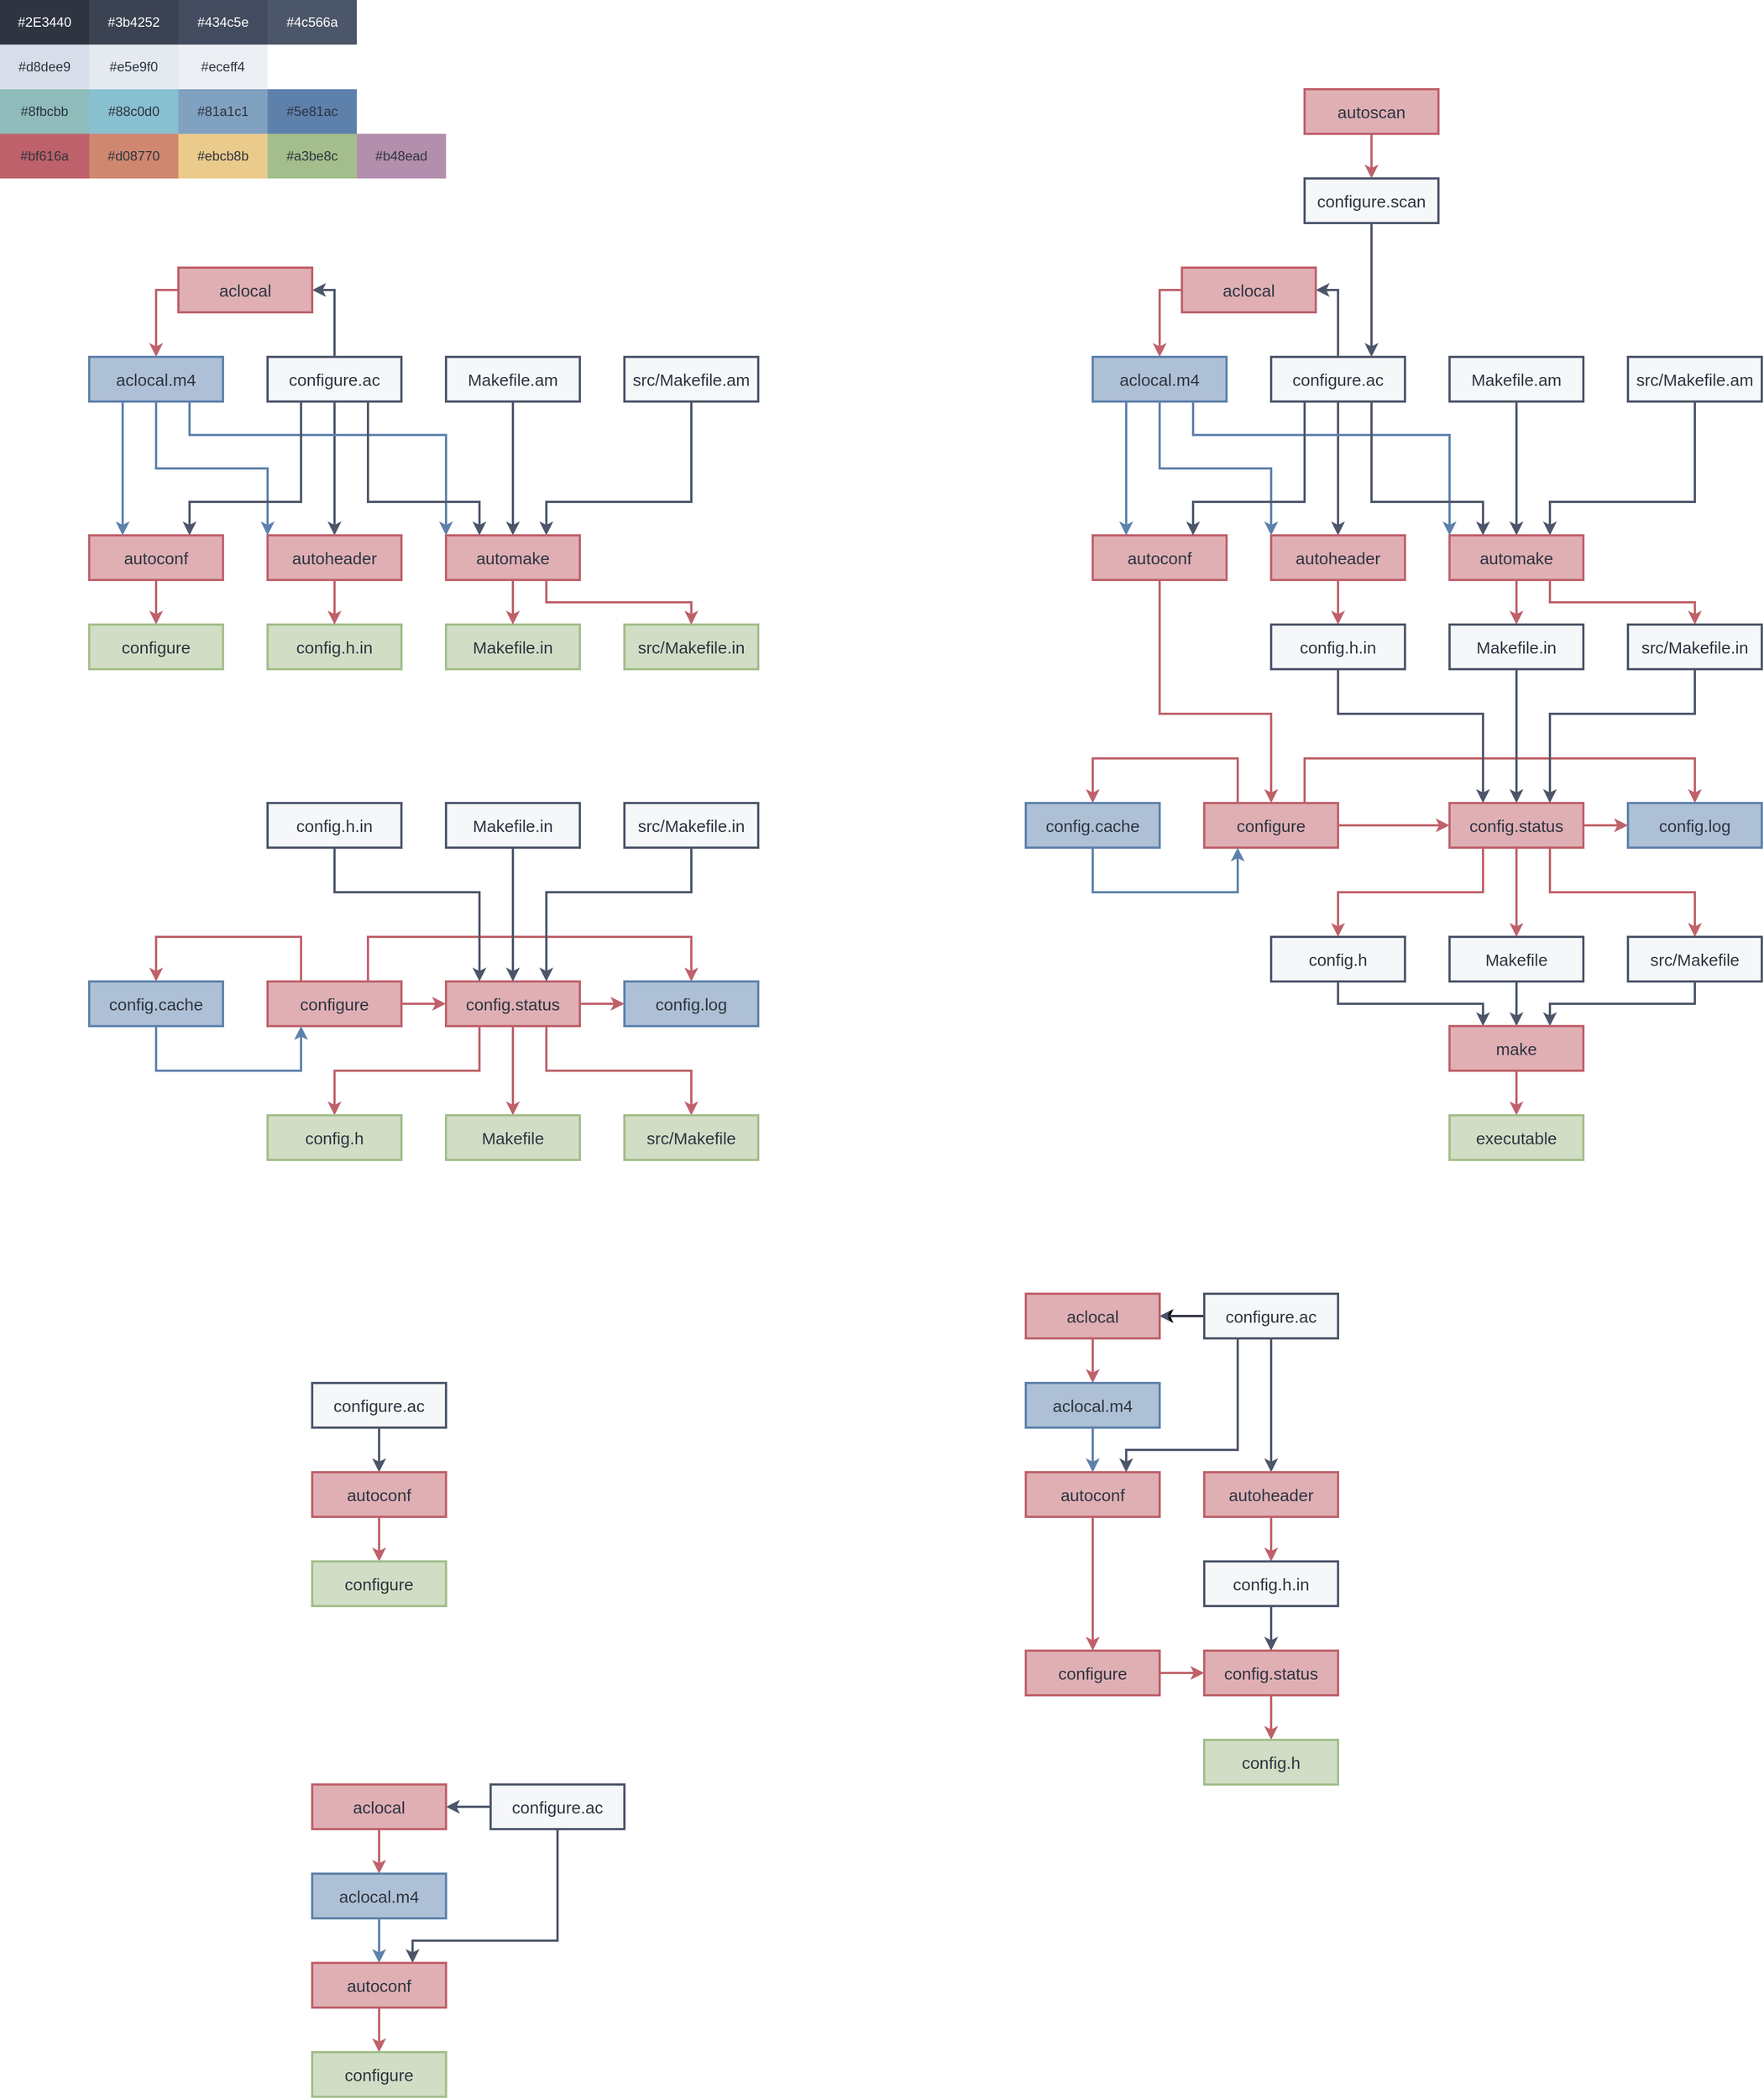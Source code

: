 <mxfile version="24.6.4" type="device">
  <diagram name="Page-1" id="5N1QG-RuHGxLHV1p5bVp">
    <mxGraphModel dx="2049" dy="1421" grid="1" gridSize="10" guides="1" tooltips="1" connect="1" arrows="1" fold="1" page="1" pageScale="1" pageWidth="850" pageHeight="1100" math="0" shadow="0">
      <root>
        <mxCell id="0" />
        <mxCell id="1" parent="0" />
        <mxCell id="ytIPeGB8zy7AAXnz2NpN-29" value="&lt;font color=&quot;#ffffff&quot;&gt;#2E3440&lt;/font&gt;" style="rounded=0;whiteSpace=wrap;html=1;strokeWidth=2;fillColor=#2e3440;strokeColor=none;fontColor=#333333;" parent="1" vertex="1">
          <mxGeometry width="80" height="40" as="geometry" />
        </mxCell>
        <mxCell id="ytIPeGB8zy7AAXnz2NpN-30" value="&lt;font color=&quot;#ffffff&quot;&gt;#3b4252&lt;/font&gt;" style="rounded=0;whiteSpace=wrap;html=1;strokeWidth=2;fillColor=#3b4252;strokeColor=none;fontColor=#333333;" parent="1" vertex="1">
          <mxGeometry x="80" width="80" height="40" as="geometry" />
        </mxCell>
        <mxCell id="ytIPeGB8zy7AAXnz2NpN-31" value="&lt;font color=&quot;#ffffff&quot;&gt;#434c5e&lt;/font&gt;" style="rounded=0;whiteSpace=wrap;html=1;strokeWidth=2;fillColor=#434c5e;strokeColor=none;fontColor=#333333;" parent="1" vertex="1">
          <mxGeometry x="160" width="80" height="40" as="geometry" />
        </mxCell>
        <mxCell id="ytIPeGB8zy7AAXnz2NpN-32" value="&lt;font color=&quot;#ffffff&quot;&gt;#4c566a&lt;/font&gt;" style="rounded=0;whiteSpace=wrap;html=1;strokeWidth=2;fillColor=#4c566a;strokeColor=none;fontColor=#333333;" parent="1" vertex="1">
          <mxGeometry x="240" width="80" height="40" as="geometry" />
        </mxCell>
        <mxCell id="ytIPeGB8zy7AAXnz2NpN-34" value="&lt;font color=&quot;#2e3440&quot;&gt;#d8dee9&lt;/font&gt;" style="rounded=0;whiteSpace=wrap;html=1;strokeWidth=2;fillColor=#d8dee9;strokeColor=none;fontColor=#333333;" parent="1" vertex="1">
          <mxGeometry y="40" width="80" height="40" as="geometry" />
        </mxCell>
        <mxCell id="ytIPeGB8zy7AAXnz2NpN-35" value="&lt;font color=&quot;#2e3440&quot;&gt;#e5e9f0&lt;/font&gt;" style="rounded=0;whiteSpace=wrap;html=1;strokeWidth=2;fillColor=#e5e9f0;strokeColor=none;fontColor=#333333;" parent="1" vertex="1">
          <mxGeometry x="80" y="40" width="80" height="40" as="geometry" />
        </mxCell>
        <mxCell id="ytIPeGB8zy7AAXnz2NpN-36" value="&lt;font color=&quot;#2e3440&quot;&gt;#eceff4&lt;/font&gt;" style="rounded=0;whiteSpace=wrap;html=1;strokeWidth=2;fillColor=#eceff4;strokeColor=none;fontColor=#333333;" parent="1" vertex="1">
          <mxGeometry x="160" y="40" width="80" height="40" as="geometry" />
        </mxCell>
        <mxCell id="ytIPeGB8zy7AAXnz2NpN-37" value="&lt;font color=&quot;#2e3440&quot;&gt;#8fbcbb&lt;/font&gt;" style="rounded=0;whiteSpace=wrap;html=1;strokeWidth=2;fillColor=#8fbcbb;strokeColor=none;fontColor=#333333;" parent="1" vertex="1">
          <mxGeometry y="80" width="80" height="40" as="geometry" />
        </mxCell>
        <mxCell id="ytIPeGB8zy7AAXnz2NpN-38" value="&lt;font color=&quot;#2e3440&quot;&gt;#88c0d0&lt;/font&gt;" style="rounded=0;whiteSpace=wrap;html=1;strokeWidth=2;fillColor=#88c0d0;strokeColor=none;fontColor=#333333;" parent="1" vertex="1">
          <mxGeometry x="80" y="80" width="80" height="40" as="geometry" />
        </mxCell>
        <mxCell id="ytIPeGB8zy7AAXnz2NpN-39" value="&lt;font color=&quot;#2e3440&quot;&gt;#81a1c1&lt;/font&gt;" style="rounded=0;whiteSpace=wrap;html=1;strokeWidth=2;fillColor=#81a1c1;strokeColor=none;fontColor=#333333;" parent="1" vertex="1">
          <mxGeometry x="160" y="80" width="80" height="40" as="geometry" />
        </mxCell>
        <mxCell id="ytIPeGB8zy7AAXnz2NpN-40" value="&lt;font color=&quot;#2e3440&quot;&gt;#5e81ac&lt;/font&gt;" style="rounded=0;whiteSpace=wrap;html=1;strokeWidth=2;fillColor=#5e81ac;strokeColor=none;fontColor=#333333;" parent="1" vertex="1">
          <mxGeometry x="240" y="80" width="80" height="40" as="geometry" />
        </mxCell>
        <mxCell id="ytIPeGB8zy7AAXnz2NpN-41" value="&lt;font color=&quot;#2e3440&quot;&gt;#bf616a&lt;/font&gt;" style="rounded=0;whiteSpace=wrap;html=1;strokeWidth=2;fillColor=#bf616a;strokeColor=none;fontColor=#333333;" parent="1" vertex="1">
          <mxGeometry y="120" width="80" height="40" as="geometry" />
        </mxCell>
        <mxCell id="ytIPeGB8zy7AAXnz2NpN-42" value="&lt;font color=&quot;#2e3440&quot;&gt;#d08770&lt;/font&gt;" style="rounded=0;whiteSpace=wrap;html=1;strokeWidth=2;fillColor=#d08770;strokeColor=none;fontColor=#333333;" parent="1" vertex="1">
          <mxGeometry x="80" y="120" width="80" height="40" as="geometry" />
        </mxCell>
        <mxCell id="ytIPeGB8zy7AAXnz2NpN-43" value="&lt;font color=&quot;#2e3440&quot;&gt;#ebcb8b&lt;/font&gt;" style="rounded=0;whiteSpace=wrap;html=1;strokeWidth=2;fillColor=#ebcb8b;strokeColor=none;fontColor=#333333;" parent="1" vertex="1">
          <mxGeometry x="160" y="120" width="80" height="40" as="geometry" />
        </mxCell>
        <mxCell id="ytIPeGB8zy7AAXnz2NpN-44" value="&lt;font color=&quot;#2e3440&quot;&gt;#a3be8c&lt;/font&gt;" style="rounded=0;whiteSpace=wrap;html=1;strokeWidth=2;fillColor=#a3be8c;strokeColor=none;fontColor=#333333;" parent="1" vertex="1">
          <mxGeometry x="240" y="120" width="80" height="40" as="geometry" />
        </mxCell>
        <mxCell id="ytIPeGB8zy7AAXnz2NpN-45" value="&lt;font color=&quot;#2e3440&quot;&gt;#b48ead&lt;/font&gt;" style="rounded=0;whiteSpace=wrap;html=1;strokeWidth=2;fillColor=#b48ead;strokeColor=none;fontColor=#333333;" parent="1" vertex="1">
          <mxGeometry x="320" y="120" width="80" height="40" as="geometry" />
        </mxCell>
        <mxCell id="ytIPeGB8zy7AAXnz2NpN-62" style="edgeStyle=orthogonalEdgeStyle;rounded=0;orthogonalLoop=1;jettySize=auto;html=1;entryX=1;entryY=0.5;entryDx=0;entryDy=0;strokeWidth=2;strokeColor=#4C566A;" parent="1" source="ytIPeGB8zy7AAXnz2NpN-49" target="ytIPeGB8zy7AAXnz2NpN-53" edge="1">
          <mxGeometry relative="1" as="geometry" />
        </mxCell>
        <mxCell id="ytIPeGB8zy7AAXnz2NpN-68" style="edgeStyle=orthogonalEdgeStyle;rounded=0;orthogonalLoop=1;jettySize=auto;html=1;entryX=0.5;entryY=0;entryDx=0;entryDy=0;strokeWidth=2;strokeColor=#4C566A;" parent="1" source="ytIPeGB8zy7AAXnz2NpN-49" target="ytIPeGB8zy7AAXnz2NpN-55" edge="1">
          <mxGeometry relative="1" as="geometry" />
        </mxCell>
        <mxCell id="ytIPeGB8zy7AAXnz2NpN-49" value="&lt;font color=&quot;#2e3440&quot; face=&quot;Helvetica&quot; style=&quot;font-size: 15px;&quot;&gt;configure.ac&lt;/font&gt;" style="rounded=0;whiteSpace=wrap;html=1;strokeWidth=2;fillColor=#ECEFF4;strokeColor=#4c566a;fontColor=#333333;fillOpacity=50;" parent="1" vertex="1">
          <mxGeometry x="240" y="320" width="120" height="40" as="geometry" />
        </mxCell>
        <mxCell id="ytIPeGB8zy7AAXnz2NpN-71" style="edgeStyle=orthogonalEdgeStyle;rounded=0;orthogonalLoop=1;jettySize=auto;html=1;entryX=0.5;entryY=0;entryDx=0;entryDy=0;strokeWidth=2;strokeColor=#4C566A;" parent="1" source="ytIPeGB8zy7AAXnz2NpN-50" target="ytIPeGB8zy7AAXnz2NpN-60" edge="1">
          <mxGeometry relative="1" as="geometry" />
        </mxCell>
        <mxCell id="ytIPeGB8zy7AAXnz2NpN-50" value="&lt;font color=&quot;#2e3440&quot; face=&quot;Helvetica&quot; style=&quot;font-size: 15px;&quot;&gt;Makefile.am&lt;/font&gt;" style="rounded=0;whiteSpace=wrap;html=1;strokeWidth=2;fillColor=#ECEFF4;strokeColor=#4c566a;fontColor=#333333;fillOpacity=50;" parent="1" vertex="1">
          <mxGeometry x="400" y="320" width="120" height="40" as="geometry" />
        </mxCell>
        <mxCell id="ytIPeGB8zy7AAXnz2NpN-72" style="edgeStyle=orthogonalEdgeStyle;rounded=0;orthogonalLoop=1;jettySize=auto;html=1;entryX=0.75;entryY=0;entryDx=0;entryDy=0;strokeWidth=2;strokeColor=#4C566A;" parent="1" source="ytIPeGB8zy7AAXnz2NpN-51" target="ytIPeGB8zy7AAXnz2NpN-60" edge="1">
          <mxGeometry relative="1" as="geometry">
            <Array as="points">
              <mxPoint x="620" y="450" />
              <mxPoint x="490" y="450" />
            </Array>
          </mxGeometry>
        </mxCell>
        <mxCell id="ytIPeGB8zy7AAXnz2NpN-51" value="&lt;font color=&quot;#2e3440&quot; face=&quot;Helvetica&quot; style=&quot;font-size: 15px;&quot;&gt;src/Makefile.am&lt;/font&gt;" style="rounded=0;whiteSpace=wrap;html=1;strokeWidth=2;fillColor=#ECEFF4;strokeColor=#4c566a;fontColor=#333333;fillOpacity=50;" parent="1" vertex="1">
          <mxGeometry x="560" y="320" width="120" height="40" as="geometry" />
        </mxCell>
        <mxCell id="ytIPeGB8zy7AAXnz2NpN-52" value="&lt;font color=&quot;#2e3440&quot; face=&quot;Helvetica&quot; style=&quot;font-size: 15px;&quot;&gt;config.h.in&lt;/font&gt;" style="rounded=0;whiteSpace=wrap;html=1;strokeWidth=2;fillColor=#a3be8c;strokeColor=#A3BE8C;fontColor=#333333;fillOpacity=50;fillStyle=solid;" parent="1" vertex="1">
          <mxGeometry x="240" y="560" width="120" height="40" as="geometry" />
        </mxCell>
        <mxCell id="ytIPeGB8zy7AAXnz2NpN-63" style="edgeStyle=orthogonalEdgeStyle;rounded=0;orthogonalLoop=1;jettySize=auto;html=1;entryX=0.5;entryY=0;entryDx=0;entryDy=0;strokeWidth=2;strokeColor=#BF616A;" parent="1" source="ytIPeGB8zy7AAXnz2NpN-53" target="ytIPeGB8zy7AAXnz2NpN-56" edge="1">
          <mxGeometry relative="1" as="geometry">
            <Array as="points">
              <mxPoint x="140" y="260" />
            </Array>
          </mxGeometry>
        </mxCell>
        <mxCell id="ytIPeGB8zy7AAXnz2NpN-53" value="&lt;font color=&quot;#2e3440&quot; face=&quot;Helvetica&quot; style=&quot;font-size: 15px;&quot;&gt;aclocal&lt;/font&gt;" style="rounded=0;whiteSpace=wrap;html=1;strokeWidth=2;fillColor=#BF616A;strokeColor=#BF616A;perimeterSpacing=0;glass=0;shadow=0;fillStyle=solid;gradientColor=none;fillOpacity=50;" parent="1" vertex="1">
          <mxGeometry x="160" y="240" width="120" height="40" as="geometry" />
        </mxCell>
        <mxCell id="ytIPeGB8zy7AAXnz2NpN-75" style="edgeStyle=orthogonalEdgeStyle;rounded=0;orthogonalLoop=1;jettySize=auto;html=1;entryX=0.5;entryY=0;entryDx=0;entryDy=0;strokeWidth=2;strokeColor=#BF616A;" parent="1" source="ytIPeGB8zy7AAXnz2NpN-54" target="ytIPeGB8zy7AAXnz2NpN-57" edge="1">
          <mxGeometry relative="1" as="geometry" />
        </mxCell>
        <mxCell id="ytIPeGB8zy7AAXnz2NpN-54" value="&lt;font color=&quot;#2e3440&quot; face=&quot;Helvetica&quot; style=&quot;font-size: 15px;&quot;&gt;autoconf&lt;/font&gt;" style="rounded=0;whiteSpace=wrap;html=1;strokeWidth=2;fillColor=#BF616A;strokeColor=#BF616A;perimeterSpacing=0;glass=0;shadow=0;fillStyle=solid;gradientColor=none;fillOpacity=50;" parent="1" vertex="1">
          <mxGeometry x="80" y="480" width="120" height="40" as="geometry" />
        </mxCell>
        <mxCell id="ytIPeGB8zy7AAXnz2NpN-77" style="edgeStyle=orthogonalEdgeStyle;rounded=0;orthogonalLoop=1;jettySize=auto;html=1;entryX=0.5;entryY=0;entryDx=0;entryDy=0;strokeWidth=2;strokeColor=#BF616A;" parent="1" source="ytIPeGB8zy7AAXnz2NpN-55" target="ytIPeGB8zy7AAXnz2NpN-52" edge="1">
          <mxGeometry relative="1" as="geometry" />
        </mxCell>
        <mxCell id="ytIPeGB8zy7AAXnz2NpN-55" value="&lt;font color=&quot;#2e3440&quot; face=&quot;Helvetica&quot; style=&quot;font-size: 15px;&quot;&gt;autoheader&lt;/font&gt;" style="rounded=0;whiteSpace=wrap;html=1;strokeWidth=2;fillColor=#BF616A;strokeColor=#BF616A;perimeterSpacing=0;glass=0;shadow=0;fillStyle=solid;gradientColor=none;fillOpacity=50;" parent="1" vertex="1">
          <mxGeometry x="240" y="480" width="120" height="40" as="geometry" />
        </mxCell>
        <mxCell id="ytIPeGB8zy7AAXnz2NpN-65" style="edgeStyle=orthogonalEdgeStyle;rounded=0;orthogonalLoop=1;jettySize=auto;html=1;entryX=0.25;entryY=0;entryDx=0;entryDy=0;strokeWidth=2;strokeColor=#5E81AC;exitX=0.25;exitY=1;exitDx=0;exitDy=0;" parent="1" source="ytIPeGB8zy7AAXnz2NpN-56" target="ytIPeGB8zy7AAXnz2NpN-54" edge="1">
          <mxGeometry relative="1" as="geometry">
            <Array as="points">
              <mxPoint x="110" y="450" />
              <mxPoint x="110" y="450" />
            </Array>
          </mxGeometry>
        </mxCell>
        <mxCell id="ytIPeGB8zy7AAXnz2NpN-56" value="&lt;font color=&quot;#2e3440&quot; face=&quot;Helvetica&quot; style=&quot;font-size: 15px;&quot;&gt;aclocal.m4&lt;/font&gt;" style="rounded=0;whiteSpace=wrap;html=1;strokeWidth=2;fillColor=#5E81AC;strokeColor=#5E81AC;fontColor=#333333;fillOpacity=50;" parent="1" vertex="1">
          <mxGeometry x="80" y="320" width="120" height="40" as="geometry" />
        </mxCell>
        <mxCell id="ytIPeGB8zy7AAXnz2NpN-57" value="&lt;font color=&quot;#2e3440&quot; face=&quot;Helvetica&quot; style=&quot;font-size: 15px;&quot;&gt;configure&lt;/font&gt;" style="rounded=0;whiteSpace=wrap;html=1;strokeWidth=2;fillColor=#a3be8c;strokeColor=#A3BE8C;fontColor=#333333;fillOpacity=50;fillStyle=solid;" parent="1" vertex="1">
          <mxGeometry x="80" y="560" width="120" height="40" as="geometry" />
        </mxCell>
        <mxCell id="ytIPeGB8zy7AAXnz2NpN-58" value="&lt;font color=&quot;#2e3440&quot; face=&quot;Helvetica&quot; style=&quot;font-size: 15px;&quot;&gt;Makefile.in&lt;/font&gt;" style="rounded=0;whiteSpace=wrap;html=1;strokeWidth=2;fillColor=#a3be8c;strokeColor=#A3BE8C;fontColor=#333333;fillOpacity=50;fillStyle=solid;" parent="1" vertex="1">
          <mxGeometry x="400" y="560" width="120" height="40" as="geometry" />
        </mxCell>
        <mxCell id="ytIPeGB8zy7AAXnz2NpN-59" value="&lt;font color=&quot;#2e3440&quot; face=&quot;Helvetica&quot; style=&quot;font-size: 15px;&quot;&gt;src/Makefile.in&lt;/font&gt;" style="rounded=0;whiteSpace=wrap;html=1;strokeWidth=2;fillColor=#a3be8c;strokeColor=#A3BE8C;fontColor=#333333;fillOpacity=50;fillStyle=solid;" parent="1" vertex="1">
          <mxGeometry x="560" y="560" width="120" height="40" as="geometry" />
        </mxCell>
        <mxCell id="ytIPeGB8zy7AAXnz2NpN-73" style="edgeStyle=orthogonalEdgeStyle;rounded=0;orthogonalLoop=1;jettySize=auto;html=1;entryX=0.5;entryY=0;entryDx=0;entryDy=0;strokeWidth=2;strokeColor=#BF616A;" parent="1" source="ytIPeGB8zy7AAXnz2NpN-60" target="ytIPeGB8zy7AAXnz2NpN-58" edge="1">
          <mxGeometry relative="1" as="geometry" />
        </mxCell>
        <mxCell id="ytIPeGB8zy7AAXnz2NpN-74" style="edgeStyle=orthogonalEdgeStyle;rounded=0;orthogonalLoop=1;jettySize=auto;html=1;entryX=0.5;entryY=0;entryDx=0;entryDy=0;strokeWidth=2;strokeColor=#BF616A;exitX=0.75;exitY=1;exitDx=0;exitDy=0;" parent="1" source="ytIPeGB8zy7AAXnz2NpN-60" target="ytIPeGB8zy7AAXnz2NpN-59" edge="1">
          <mxGeometry relative="1" as="geometry">
            <Array as="points">
              <mxPoint x="490" y="540" />
              <mxPoint x="620" y="540" />
            </Array>
          </mxGeometry>
        </mxCell>
        <mxCell id="ytIPeGB8zy7AAXnz2NpN-60" value="&lt;font color=&quot;#2e3440&quot; face=&quot;Helvetica&quot; style=&quot;font-size: 15px;&quot;&gt;automake&lt;/font&gt;" style="rounded=0;whiteSpace=wrap;html=1;strokeWidth=2;fillColor=#BF616A;strokeColor=#BF616A;perimeterSpacing=0;glass=0;shadow=0;fillStyle=solid;gradientColor=none;fillOpacity=50;" parent="1" vertex="1">
          <mxGeometry x="400" y="480" width="120" height="40" as="geometry" />
        </mxCell>
        <mxCell id="ytIPeGB8zy7AAXnz2NpN-66" value="" style="endArrow=classic;html=1;rounded=0;entryX=0;entryY=0;entryDx=0;entryDy=0;strokeWidth=2;strokeColor=#5E81AC;exitX=0.5;exitY=1;exitDx=0;exitDy=0;" parent="1" source="ytIPeGB8zy7AAXnz2NpN-56" target="ytIPeGB8zy7AAXnz2NpN-55" edge="1">
          <mxGeometry width="50" height="50" relative="1" as="geometry">
            <mxPoint x="140" y="400" as="sourcePoint" />
            <mxPoint x="140" y="570" as="targetPoint" />
            <Array as="points">
              <mxPoint x="140" y="420" />
              <mxPoint x="240" y="420" />
            </Array>
          </mxGeometry>
        </mxCell>
        <mxCell id="ytIPeGB8zy7AAXnz2NpN-67" value="" style="endArrow=classic;html=1;rounded=0;entryX=0;entryY=0;entryDx=0;entryDy=0;strokeWidth=2;strokeColor=#5E81AC;exitX=0.75;exitY=1;exitDx=0;exitDy=0;" parent="1" source="ytIPeGB8zy7AAXnz2NpN-56" target="ytIPeGB8zy7AAXnz2NpN-60" edge="1">
          <mxGeometry width="50" height="50" relative="1" as="geometry">
            <mxPoint x="230" y="400" as="sourcePoint" />
            <mxPoint x="140" y="570" as="targetPoint" />
            <Array as="points">
              <mxPoint x="170" y="390" />
              <mxPoint x="400" y="390" />
            </Array>
          </mxGeometry>
        </mxCell>
        <mxCell id="ytIPeGB8zy7AAXnz2NpN-69" value="" style="endArrow=classic;html=1;rounded=0;entryX=0.75;entryY=0;entryDx=0;entryDy=0;strokeWidth=2;strokeColor=#4C566A;exitX=0.25;exitY=1;exitDx=0;exitDy=0;" parent="1" source="ytIPeGB8zy7AAXnz2NpN-49" target="ytIPeGB8zy7AAXnz2NpN-54" edge="1">
          <mxGeometry width="50" height="50" relative="1" as="geometry">
            <mxPoint x="300" y="440" as="sourcePoint" />
            <mxPoint x="140" y="570" as="targetPoint" />
            <Array as="points">
              <mxPoint x="270" y="450" />
              <mxPoint x="170" y="450" />
            </Array>
          </mxGeometry>
        </mxCell>
        <mxCell id="ytIPeGB8zy7AAXnz2NpN-70" value="" style="endArrow=classic;html=1;rounded=0;entryX=0.25;entryY=0;entryDx=0;entryDy=0;strokeWidth=2;strokeColor=#4C566A;exitX=0.75;exitY=1;exitDx=0;exitDy=0;" parent="1" source="ytIPeGB8zy7AAXnz2NpN-49" target="ytIPeGB8zy7AAXnz2NpN-60" edge="1">
          <mxGeometry width="50" height="50" relative="1" as="geometry">
            <mxPoint x="300" y="440" as="sourcePoint" />
            <mxPoint x="550" y="460" as="targetPoint" />
            <Array as="points">
              <mxPoint x="330" y="450" />
              <mxPoint x="430" y="450" />
            </Array>
          </mxGeometry>
        </mxCell>
        <mxCell id="ytIPeGB8zy7AAXnz2NpN-81" style="edgeStyle=orthogonalEdgeStyle;rounded=0;orthogonalLoop=1;jettySize=auto;html=1;entryX=0;entryY=0.5;entryDx=0;entryDy=0;strokeWidth=2;strokeColor=#BF616A;" parent="1" source="ytIPeGB8zy7AAXnz2NpN-84" target="ytIPeGB8zy7AAXnz2NpN-89" edge="1">
          <mxGeometry relative="1" as="geometry" />
        </mxCell>
        <mxCell id="ytIPeGB8zy7AAXnz2NpN-83" style="edgeStyle=orthogonalEdgeStyle;rounded=0;orthogonalLoop=1;jettySize=auto;html=1;exitX=0.75;exitY=0;exitDx=0;exitDy=0;entryX=0.5;entryY=0;entryDx=0;entryDy=0;strokeWidth=2;strokeColor=#BF616A;" parent="1" source="ytIPeGB8zy7AAXnz2NpN-84" target="ytIPeGB8zy7AAXnz2NpN-96" edge="1">
          <mxGeometry relative="1" as="geometry">
            <Array as="points">
              <mxPoint x="1170" y="680" />
              <mxPoint x="1520" y="680" />
            </Array>
          </mxGeometry>
        </mxCell>
        <mxCell id="ytIPeGB8zy7AAXnz2NpN-84" value="&lt;font color=&quot;#2e3440&quot; face=&quot;Helvetica&quot; style=&quot;font-size: 15px;&quot;&gt;configure&lt;/font&gt;" style="rounded=0;whiteSpace=wrap;html=1;strokeWidth=2;fillColor=#BF616A;strokeColor=#BF616A;perimeterSpacing=0;glass=0;shadow=0;fillStyle=solid;gradientColor=none;fillOpacity=50;" parent="1" vertex="1">
          <mxGeometry x="1080" y="720" width="120" height="40" as="geometry" />
        </mxCell>
        <mxCell id="ytIPeGB8zy7AAXnz2NpN-85" style="edgeStyle=orthogonalEdgeStyle;rounded=0;orthogonalLoop=1;jettySize=auto;html=1;exitX=1;exitY=0.5;exitDx=0;exitDy=0;entryX=0;entryY=0.5;entryDx=0;entryDy=0;strokeWidth=2;strokeColor=#BF616A;" parent="1" source="ytIPeGB8zy7AAXnz2NpN-89" target="ytIPeGB8zy7AAXnz2NpN-96" edge="1">
          <mxGeometry relative="1" as="geometry" />
        </mxCell>
        <mxCell id="ytIPeGB8zy7AAXnz2NpN-86" style="edgeStyle=orthogonalEdgeStyle;rounded=0;orthogonalLoop=1;jettySize=auto;html=1;entryX=0.5;entryY=0;entryDx=0;entryDy=0;strokeWidth=2;strokeColor=#BF616A;" parent="1" source="ytIPeGB8zy7AAXnz2NpN-89" edge="1">
          <mxGeometry relative="1" as="geometry">
            <mxPoint x="1360" y="840" as="targetPoint" />
          </mxGeometry>
        </mxCell>
        <mxCell id="ytIPeGB8zy7AAXnz2NpN-87" style="edgeStyle=orthogonalEdgeStyle;rounded=0;orthogonalLoop=1;jettySize=auto;html=1;exitX=0.25;exitY=1;exitDx=0;exitDy=0;entryX=0.5;entryY=0;entryDx=0;entryDy=0;strokeWidth=2;strokeColor=#BF616A;" parent="1" source="ytIPeGB8zy7AAXnz2NpN-89" edge="1">
          <mxGeometry relative="1" as="geometry">
            <Array as="points">
              <mxPoint x="1330" y="800" />
              <mxPoint x="1200" y="800" />
            </Array>
            <mxPoint x="1200" y="840" as="targetPoint" />
          </mxGeometry>
        </mxCell>
        <mxCell id="ytIPeGB8zy7AAXnz2NpN-88" style="edgeStyle=orthogonalEdgeStyle;rounded=0;orthogonalLoop=1;jettySize=auto;html=1;exitX=0.75;exitY=1;exitDx=0;exitDy=0;entryX=0.5;entryY=0;entryDx=0;entryDy=0;strokeWidth=2;strokeColor=#BF616A;" parent="1" source="ytIPeGB8zy7AAXnz2NpN-89" edge="1">
          <mxGeometry relative="1" as="geometry">
            <Array as="points">
              <mxPoint x="1390" y="800" />
              <mxPoint x="1520" y="800" />
            </Array>
            <mxPoint x="1520" y="840" as="targetPoint" />
          </mxGeometry>
        </mxCell>
        <mxCell id="ytIPeGB8zy7AAXnz2NpN-89" value="&lt;font color=&quot;#2e3440&quot; face=&quot;Helvetica&quot; style=&quot;font-size: 15px;&quot;&gt;config.status&lt;/font&gt;" style="rounded=0;whiteSpace=wrap;html=1;strokeWidth=2;fillColor=#BF616A;strokeColor=#BF616A;fillOpacity=50;" parent="1" vertex="1">
          <mxGeometry x="1300" y="720" width="120" height="40" as="geometry" />
        </mxCell>
        <mxCell id="ytIPeGB8zy7AAXnz2NpN-90" style="edgeStyle=orthogonalEdgeStyle;rounded=0;orthogonalLoop=1;jettySize=auto;html=1;entryX=0.25;entryY=0;entryDx=0;entryDy=0;strokeWidth=2;strokeColor=#4C566A;" parent="1" target="ytIPeGB8zy7AAXnz2NpN-89" edge="1">
          <mxGeometry relative="1" as="geometry">
            <Array as="points">
              <mxPoint x="1200" y="640" />
              <mxPoint x="1330" y="640" />
            </Array>
            <mxPoint x="1200" y="600" as="sourcePoint" />
          </mxGeometry>
        </mxCell>
        <mxCell id="ytIPeGB8zy7AAXnz2NpN-92" style="edgeStyle=orthogonalEdgeStyle;rounded=0;orthogonalLoop=1;jettySize=auto;html=1;strokeWidth=2;strokeColor=#4C566A;" parent="1" edge="1">
          <mxGeometry relative="1" as="geometry">
            <mxPoint x="1360" y="720" as="targetPoint" />
            <mxPoint x="1360" y="600" as="sourcePoint" />
          </mxGeometry>
        </mxCell>
        <mxCell id="ytIPeGB8zy7AAXnz2NpN-94" style="edgeStyle=orthogonalEdgeStyle;rounded=0;orthogonalLoop=1;jettySize=auto;html=1;entryX=0.75;entryY=0;entryDx=0;entryDy=0;strokeWidth=2;strokeColor=#4C566A;" parent="1" target="ytIPeGB8zy7AAXnz2NpN-89" edge="1">
          <mxGeometry relative="1" as="geometry">
            <Array as="points">
              <mxPoint x="1520" y="640" />
              <mxPoint x="1390" y="640" />
            </Array>
            <mxPoint x="1520" y="600" as="sourcePoint" />
          </mxGeometry>
        </mxCell>
        <mxCell id="ytIPeGB8zy7AAXnz2NpN-96" value="&lt;font color=&quot;#2e3440&quot; face=&quot;Helvetica&quot; style=&quot;font-size: 15px;&quot;&gt;config.log&lt;/font&gt;" style="rounded=0;whiteSpace=wrap;html=1;strokeWidth=2;fillColor=#5E81AC;strokeColor=#5E81AC;fontColor=#333333;fillOpacity=50;" parent="1" vertex="1">
          <mxGeometry x="1460" y="720" width="120" height="40" as="geometry" />
        </mxCell>
        <mxCell id="ytIPeGB8zy7AAXnz2NpN-100" style="edgeStyle=orthogonalEdgeStyle;rounded=0;orthogonalLoop=1;jettySize=auto;html=1;exitX=0.5;exitY=1;exitDx=0;exitDy=0;entryX=0.25;entryY=1;entryDx=0;entryDy=0;strokeWidth=2;strokeColor=#5E81AC;" parent="1" source="ytIPeGB8zy7AAXnz2NpN-101" target="ytIPeGB8zy7AAXnz2NpN-84" edge="1">
          <mxGeometry relative="1" as="geometry">
            <Array as="points">
              <mxPoint x="1040" y="800" />
              <mxPoint x="1170" y="800" />
            </Array>
          </mxGeometry>
        </mxCell>
        <mxCell id="ytIPeGB8zy7AAXnz2NpN-101" value="&lt;font color=&quot;#2e3440&quot; face=&quot;Helvetica&quot; style=&quot;font-size: 15px;&quot;&gt;config.cache&lt;/font&gt;" style="rounded=0;whiteSpace=wrap;html=1;strokeWidth=2;fillColor=#5E81AC;strokeColor=#5E81AC;fontColor=#333333;fillOpacity=50;" parent="1" vertex="1">
          <mxGeometry x="920" y="720" width="120" height="40" as="geometry" />
        </mxCell>
        <mxCell id="ytIPeGB8zy7AAXnz2NpN-102" style="edgeStyle=orthogonalEdgeStyle;rounded=0;orthogonalLoop=1;jettySize=auto;html=1;entryX=1;entryY=0.5;entryDx=0;entryDy=0;strokeWidth=2;strokeColor=#4C566A;" parent="1" source="ytIPeGB8zy7AAXnz2NpN-104" target="ytIPeGB8zy7AAXnz2NpN-111" edge="1">
          <mxGeometry relative="1" as="geometry" />
        </mxCell>
        <mxCell id="ytIPeGB8zy7AAXnz2NpN-103" style="edgeStyle=orthogonalEdgeStyle;rounded=0;orthogonalLoop=1;jettySize=auto;html=1;entryX=0.5;entryY=0;entryDx=0;entryDy=0;strokeWidth=2;strokeColor=#4C566A;" parent="1" source="ytIPeGB8zy7AAXnz2NpN-104" target="ytIPeGB8zy7AAXnz2NpN-115" edge="1">
          <mxGeometry relative="1" as="geometry" />
        </mxCell>
        <mxCell id="ytIPeGB8zy7AAXnz2NpN-104" value="&lt;font color=&quot;#2e3440&quot; face=&quot;Helvetica&quot; style=&quot;font-size: 15px;&quot;&gt;configure.ac&lt;/font&gt;" style="rounded=0;whiteSpace=wrap;html=1;strokeWidth=2;fillColor=#ECEFF4;strokeColor=#4c566a;fontColor=#333333;fillOpacity=50;" parent="1" vertex="1">
          <mxGeometry x="1140" y="320" width="120" height="40" as="geometry" />
        </mxCell>
        <mxCell id="ytIPeGB8zy7AAXnz2NpN-105" style="edgeStyle=orthogonalEdgeStyle;rounded=0;orthogonalLoop=1;jettySize=auto;html=1;entryX=0.5;entryY=0;entryDx=0;entryDy=0;strokeWidth=2;strokeColor=#4C566A;" parent="1" source="ytIPeGB8zy7AAXnz2NpN-106" target="ytIPeGB8zy7AAXnz2NpN-123" edge="1">
          <mxGeometry relative="1" as="geometry" />
        </mxCell>
        <mxCell id="ytIPeGB8zy7AAXnz2NpN-106" value="&lt;font color=&quot;#2e3440&quot; face=&quot;Helvetica&quot; style=&quot;font-size: 15px;&quot;&gt;Makefile.am&lt;/font&gt;" style="rounded=0;whiteSpace=wrap;html=1;strokeWidth=2;fillColor=#ECEFF4;strokeColor=#4c566a;fontColor=#333333;fillOpacity=50;" parent="1" vertex="1">
          <mxGeometry x="1300" y="320" width="120" height="40" as="geometry" />
        </mxCell>
        <mxCell id="ytIPeGB8zy7AAXnz2NpN-107" style="edgeStyle=orthogonalEdgeStyle;rounded=0;orthogonalLoop=1;jettySize=auto;html=1;entryX=0.75;entryY=0;entryDx=0;entryDy=0;strokeWidth=2;strokeColor=#4C566A;" parent="1" source="ytIPeGB8zy7AAXnz2NpN-108" target="ytIPeGB8zy7AAXnz2NpN-123" edge="1">
          <mxGeometry relative="1" as="geometry">
            <Array as="points">
              <mxPoint x="1520" y="450" />
              <mxPoint x="1390" y="450" />
            </Array>
          </mxGeometry>
        </mxCell>
        <mxCell id="ytIPeGB8zy7AAXnz2NpN-108" value="&lt;font color=&quot;#2e3440&quot; face=&quot;Helvetica&quot; style=&quot;font-size: 15px;&quot;&gt;src/Makefile.am&lt;/font&gt;" style="rounded=0;whiteSpace=wrap;html=1;strokeWidth=2;fillColor=#ECEFF4;strokeColor=#4c566a;fontColor=#333333;fillOpacity=50;" parent="1" vertex="1">
          <mxGeometry x="1460" y="320" width="120" height="40" as="geometry" />
        </mxCell>
        <mxCell id="ytIPeGB8zy7AAXnz2NpN-110" style="edgeStyle=orthogonalEdgeStyle;rounded=0;orthogonalLoop=1;jettySize=auto;html=1;entryX=0.5;entryY=0;entryDx=0;entryDy=0;strokeWidth=2;strokeColor=#BF616A;" parent="1" source="ytIPeGB8zy7AAXnz2NpN-111" target="ytIPeGB8zy7AAXnz2NpN-117" edge="1">
          <mxGeometry relative="1" as="geometry">
            <Array as="points">
              <mxPoint x="1040" y="260" />
            </Array>
          </mxGeometry>
        </mxCell>
        <mxCell id="ytIPeGB8zy7AAXnz2NpN-111" value="&lt;font color=&quot;#2e3440&quot; face=&quot;Helvetica&quot; style=&quot;font-size: 15px;&quot;&gt;aclocal&lt;/font&gt;" style="rounded=0;whiteSpace=wrap;html=1;strokeWidth=2;fillColor=#BF616A;strokeColor=#BF616A;perimeterSpacing=0;glass=0;shadow=0;fillStyle=solid;gradientColor=none;fillOpacity=50;" parent="1" vertex="1">
          <mxGeometry x="1060" y="240" width="120" height="40" as="geometry" />
        </mxCell>
        <mxCell id="ytIPeGB8zy7AAXnz2NpN-113" value="&lt;font color=&quot;#2e3440&quot; face=&quot;Helvetica&quot; style=&quot;font-size: 15px;&quot;&gt;autoconf&lt;/font&gt;" style="rounded=0;whiteSpace=wrap;html=1;strokeWidth=2;fillColor=#BF616A;strokeColor=#BF616A;perimeterSpacing=0;glass=0;shadow=0;fillStyle=solid;gradientColor=none;fillOpacity=50;" parent="1" vertex="1">
          <mxGeometry x="980" y="480" width="120" height="40" as="geometry" />
        </mxCell>
        <mxCell id="ytIPeGB8zy7AAXnz2NpN-114" style="edgeStyle=orthogonalEdgeStyle;rounded=0;orthogonalLoop=1;jettySize=auto;html=1;entryX=0.5;entryY=0;entryDx=0;entryDy=0;strokeWidth=2;strokeColor=#BF616A;" parent="1" source="ytIPeGB8zy7AAXnz2NpN-115" edge="1">
          <mxGeometry relative="1" as="geometry">
            <mxPoint x="1200" y="560" as="targetPoint" />
          </mxGeometry>
        </mxCell>
        <mxCell id="ytIPeGB8zy7AAXnz2NpN-115" value="&lt;font color=&quot;#2e3440&quot; face=&quot;Helvetica&quot; style=&quot;font-size: 15px;&quot;&gt;autoheader&lt;/font&gt;" style="rounded=0;whiteSpace=wrap;html=1;strokeWidth=2;fillColor=#BF616A;strokeColor=#BF616A;perimeterSpacing=0;glass=0;shadow=0;fillStyle=solid;gradientColor=none;fillOpacity=50;" parent="1" vertex="1">
          <mxGeometry x="1140" y="480" width="120" height="40" as="geometry" />
        </mxCell>
        <mxCell id="ytIPeGB8zy7AAXnz2NpN-116" style="edgeStyle=orthogonalEdgeStyle;rounded=0;orthogonalLoop=1;jettySize=auto;html=1;entryX=0.25;entryY=0;entryDx=0;entryDy=0;strokeWidth=2;strokeColor=#5E81AC;exitX=0.25;exitY=1;exitDx=0;exitDy=0;" parent="1" source="ytIPeGB8zy7AAXnz2NpN-117" target="ytIPeGB8zy7AAXnz2NpN-113" edge="1">
          <mxGeometry relative="1" as="geometry">
            <Array as="points">
              <mxPoint x="1010" y="450" />
              <mxPoint x="1010" y="450" />
            </Array>
          </mxGeometry>
        </mxCell>
        <mxCell id="ytIPeGB8zy7AAXnz2NpN-117" value="&lt;font color=&quot;#2e3440&quot; face=&quot;Helvetica&quot; style=&quot;font-size: 15px;&quot;&gt;aclocal.m4&lt;/font&gt;" style="rounded=0;whiteSpace=wrap;html=1;strokeWidth=2;fillColor=#5E81AC;strokeColor=#5E81AC;fontColor=#333333;fillOpacity=50;" parent="1" vertex="1">
          <mxGeometry x="980" y="320" width="120" height="40" as="geometry" />
        </mxCell>
        <mxCell id="ytIPeGB8zy7AAXnz2NpN-121" style="edgeStyle=orthogonalEdgeStyle;rounded=0;orthogonalLoop=1;jettySize=auto;html=1;entryX=0.5;entryY=0;entryDx=0;entryDy=0;strokeWidth=2;strokeColor=#BF616A;" parent="1" source="ytIPeGB8zy7AAXnz2NpN-123" edge="1">
          <mxGeometry relative="1" as="geometry">
            <mxPoint x="1360" y="560" as="targetPoint" />
          </mxGeometry>
        </mxCell>
        <mxCell id="ytIPeGB8zy7AAXnz2NpN-122" style="edgeStyle=orthogonalEdgeStyle;rounded=0;orthogonalLoop=1;jettySize=auto;html=1;entryX=0.5;entryY=0;entryDx=0;entryDy=0;strokeWidth=2;strokeColor=#BF616A;exitX=0.75;exitY=1;exitDx=0;exitDy=0;" parent="1" source="ytIPeGB8zy7AAXnz2NpN-123" edge="1">
          <mxGeometry relative="1" as="geometry">
            <Array as="points">
              <mxPoint x="1390" y="540" />
              <mxPoint x="1520" y="540" />
            </Array>
            <mxPoint x="1520" y="560" as="targetPoint" />
          </mxGeometry>
        </mxCell>
        <mxCell id="ytIPeGB8zy7AAXnz2NpN-123" value="&lt;font color=&quot;#2e3440&quot; face=&quot;Helvetica&quot; style=&quot;font-size: 15px;&quot;&gt;automake&lt;/font&gt;" style="rounded=0;whiteSpace=wrap;html=1;strokeWidth=2;fillColor=#BF616A;strokeColor=#BF616A;perimeterSpacing=0;glass=0;shadow=0;fillStyle=solid;gradientColor=none;fillOpacity=50;" parent="1" vertex="1">
          <mxGeometry x="1300" y="480" width="120" height="40" as="geometry" />
        </mxCell>
        <mxCell id="ytIPeGB8zy7AAXnz2NpN-124" value="" style="endArrow=classic;html=1;rounded=0;entryX=0;entryY=0;entryDx=0;entryDy=0;strokeWidth=2;strokeColor=#5E81AC;exitX=0.5;exitY=1;exitDx=0;exitDy=0;" parent="1" source="ytIPeGB8zy7AAXnz2NpN-117" target="ytIPeGB8zy7AAXnz2NpN-115" edge="1">
          <mxGeometry width="50" height="50" relative="1" as="geometry">
            <mxPoint x="1040" y="400" as="sourcePoint" />
            <mxPoint x="1040" y="570" as="targetPoint" />
            <Array as="points">
              <mxPoint x="1040" y="420" />
              <mxPoint x="1140" y="420" />
            </Array>
          </mxGeometry>
        </mxCell>
        <mxCell id="ytIPeGB8zy7AAXnz2NpN-125" value="" style="endArrow=classic;html=1;rounded=0;entryX=0;entryY=0;entryDx=0;entryDy=0;strokeWidth=2;strokeColor=#5E81AC;exitX=0.75;exitY=1;exitDx=0;exitDy=0;" parent="1" source="ytIPeGB8zy7AAXnz2NpN-117" target="ytIPeGB8zy7AAXnz2NpN-123" edge="1">
          <mxGeometry width="50" height="50" relative="1" as="geometry">
            <mxPoint x="1130" y="400" as="sourcePoint" />
            <mxPoint x="1040" y="570" as="targetPoint" />
            <Array as="points">
              <mxPoint x="1070" y="390" />
              <mxPoint x="1300" y="390" />
            </Array>
          </mxGeometry>
        </mxCell>
        <mxCell id="ytIPeGB8zy7AAXnz2NpN-126" value="" style="endArrow=classic;html=1;rounded=0;entryX=0.75;entryY=0;entryDx=0;entryDy=0;strokeWidth=2;strokeColor=#4C566A;exitX=0.25;exitY=1;exitDx=0;exitDy=0;" parent="1" source="ytIPeGB8zy7AAXnz2NpN-104" target="ytIPeGB8zy7AAXnz2NpN-113" edge="1">
          <mxGeometry width="50" height="50" relative="1" as="geometry">
            <mxPoint x="1200" y="440" as="sourcePoint" />
            <mxPoint x="1040" y="570" as="targetPoint" />
            <Array as="points">
              <mxPoint x="1170" y="450" />
              <mxPoint x="1070" y="450" />
            </Array>
          </mxGeometry>
        </mxCell>
        <mxCell id="ytIPeGB8zy7AAXnz2NpN-127" value="" style="endArrow=classic;html=1;rounded=0;entryX=0.25;entryY=0;entryDx=0;entryDy=0;strokeWidth=2;strokeColor=#4C566A;exitX=0.75;exitY=1;exitDx=0;exitDy=0;" parent="1" source="ytIPeGB8zy7AAXnz2NpN-104" target="ytIPeGB8zy7AAXnz2NpN-123" edge="1">
          <mxGeometry width="50" height="50" relative="1" as="geometry">
            <mxPoint x="1200" y="440" as="sourcePoint" />
            <mxPoint x="1450" y="460" as="targetPoint" />
            <Array as="points">
              <mxPoint x="1230" y="450" />
              <mxPoint x="1330" y="450" />
            </Array>
          </mxGeometry>
        </mxCell>
        <mxCell id="ytIPeGB8zy7AAXnz2NpN-128" value="&lt;font color=&quot;#2e3440&quot; face=&quot;Helvetica&quot; style=&quot;font-size: 15px;&quot;&gt;config.h.in&lt;/font&gt;" style="rounded=0;whiteSpace=wrap;html=1;strokeWidth=2;fillColor=#ECEFF4;strokeColor=#4c566a;fontColor=#333333;fillOpacity=50;" parent="1" vertex="1">
          <mxGeometry x="1140" y="560" width="120" height="40" as="geometry" />
        </mxCell>
        <mxCell id="ytIPeGB8zy7AAXnz2NpN-129" value="&lt;font color=&quot;#2e3440&quot; face=&quot;Helvetica&quot; style=&quot;font-size: 15px;&quot;&gt;src/Makefile.in&lt;/font&gt;" style="rounded=0;whiteSpace=wrap;html=1;strokeWidth=2;fillColor=#ECEFF4;strokeColor=#4c566a;fontColor=#333333;fillOpacity=50;" parent="1" vertex="1">
          <mxGeometry x="1460" y="560" width="120" height="40" as="geometry" />
        </mxCell>
        <mxCell id="ytIPeGB8zy7AAXnz2NpN-130" value="&lt;font color=&quot;#2e3440&quot; face=&quot;Helvetica&quot; style=&quot;font-size: 15px;&quot;&gt;Makefile.in&lt;/font&gt;" style="rounded=0;whiteSpace=wrap;html=1;strokeWidth=2;fillColor=#ECEFF4;strokeColor=#4c566a;fontColor=#333333;fillOpacity=50;" parent="1" vertex="1">
          <mxGeometry x="1300" y="560" width="120" height="40" as="geometry" />
        </mxCell>
        <mxCell id="hnxFMZsX1aQDn-uRQMKV-82" style="edgeStyle=orthogonalEdgeStyle;rounded=0;orthogonalLoop=1;jettySize=auto;html=1;entryX=0.25;entryY=0;entryDx=0;entryDy=0;strokeWidth=2;strokeColor=#4C566A;" edge="1" parent="1" source="ytIPeGB8zy7AAXnz2NpN-131" target="hnxFMZsX1aQDn-uRQMKV-80">
          <mxGeometry relative="1" as="geometry">
            <Array as="points">
              <mxPoint x="1200" y="900" />
              <mxPoint x="1330" y="900" />
            </Array>
          </mxGeometry>
        </mxCell>
        <mxCell id="ytIPeGB8zy7AAXnz2NpN-131" value="&lt;font color=&quot;#2e3440&quot; face=&quot;Helvetica&quot; style=&quot;font-size: 15px;&quot;&gt;config.h&lt;/font&gt;" style="rounded=0;whiteSpace=wrap;html=1;strokeWidth=2;fillColor=#ECEFF4;strokeColor=#4C566A;fontColor=#333333;fillOpacity=50;" parent="1" vertex="1">
          <mxGeometry x="1140" y="840" width="120" height="40" as="geometry" />
        </mxCell>
        <mxCell id="hnxFMZsX1aQDn-uRQMKV-83" style="edgeStyle=orthogonalEdgeStyle;rounded=0;orthogonalLoop=1;jettySize=auto;html=1;entryX=0.75;entryY=0;entryDx=0;entryDy=0;strokeWidth=2;strokeColor=#4C566A;" edge="1" parent="1" source="ytIPeGB8zy7AAXnz2NpN-132" target="hnxFMZsX1aQDn-uRQMKV-80">
          <mxGeometry relative="1" as="geometry">
            <Array as="points">
              <mxPoint x="1520" y="900" />
              <mxPoint x="1390" y="900" />
            </Array>
          </mxGeometry>
        </mxCell>
        <mxCell id="ytIPeGB8zy7AAXnz2NpN-132" value="&lt;font color=&quot;#2e3440&quot; face=&quot;Helvetica&quot; style=&quot;font-size: 15px;&quot;&gt;src/Makefile&lt;/font&gt;" style="rounded=0;whiteSpace=wrap;html=1;strokeWidth=2;fillColor=#ECEFF4;strokeColor=#4C566A;fontColor=#333333;fillOpacity=50;" parent="1" vertex="1">
          <mxGeometry x="1460" y="840" width="120" height="40" as="geometry" />
        </mxCell>
        <mxCell id="hnxFMZsX1aQDn-uRQMKV-81" style="edgeStyle=orthogonalEdgeStyle;rounded=0;orthogonalLoop=1;jettySize=auto;html=1;entryX=0.5;entryY=0;entryDx=0;entryDy=0;strokeWidth=2;strokeColor=#4C566A;" edge="1" parent="1" source="ytIPeGB8zy7AAXnz2NpN-133" target="hnxFMZsX1aQDn-uRQMKV-80">
          <mxGeometry relative="1" as="geometry" />
        </mxCell>
        <mxCell id="ytIPeGB8zy7AAXnz2NpN-133" value="&lt;font color=&quot;#2e3440&quot; face=&quot;Helvetica&quot; style=&quot;font-size: 15px;&quot;&gt;Makefile&lt;/font&gt;" style="rounded=0;whiteSpace=wrap;html=1;strokeWidth=2;fillColor=#ECEFF4;strokeColor=#4C566A;fontColor=#333333;fillOpacity=50;" parent="1" vertex="1">
          <mxGeometry x="1300" y="840" width="120" height="40" as="geometry" />
        </mxCell>
        <mxCell id="ytIPeGB8zy7AAXnz2NpN-134" style="edgeStyle=orthogonalEdgeStyle;rounded=0;orthogonalLoop=1;jettySize=auto;html=1;entryX=0;entryY=0.5;entryDx=0;entryDy=0;strokeWidth=2;strokeColor=#BF616A;" parent="1" source="ytIPeGB8zy7AAXnz2NpN-137" target="ytIPeGB8zy7AAXnz2NpN-142" edge="1">
          <mxGeometry relative="1" as="geometry" />
        </mxCell>
        <mxCell id="ytIPeGB8zy7AAXnz2NpN-135" style="edgeStyle=orthogonalEdgeStyle;rounded=0;orthogonalLoop=1;jettySize=auto;html=1;exitX=0.25;exitY=0;exitDx=0;exitDy=0;entryX=0.5;entryY=0;entryDx=0;entryDy=0;strokeWidth=2;strokeColor=#BF616A;" parent="1" source="ytIPeGB8zy7AAXnz2NpN-137" target="ytIPeGB8zy7AAXnz2NpN-148" edge="1">
          <mxGeometry relative="1" as="geometry">
            <Array as="points">
              <mxPoint x="270" y="840" />
              <mxPoint x="140" y="840" />
            </Array>
          </mxGeometry>
        </mxCell>
        <mxCell id="ytIPeGB8zy7AAXnz2NpN-136" style="edgeStyle=orthogonalEdgeStyle;rounded=0;orthogonalLoop=1;jettySize=auto;html=1;exitX=0.75;exitY=0;exitDx=0;exitDy=0;entryX=0.5;entryY=0;entryDx=0;entryDy=0;strokeWidth=2;strokeColor=#BF616A;" parent="1" source="ytIPeGB8zy7AAXnz2NpN-137" target="ytIPeGB8zy7AAXnz2NpN-146" edge="1">
          <mxGeometry relative="1" as="geometry">
            <Array as="points">
              <mxPoint x="330" y="840" />
              <mxPoint x="620" y="840" />
            </Array>
          </mxGeometry>
        </mxCell>
        <mxCell id="ytIPeGB8zy7AAXnz2NpN-137" value="&lt;font color=&quot;#2e3440&quot; face=&quot;Helvetica&quot; style=&quot;font-size: 15px;&quot;&gt;configure&lt;/font&gt;" style="rounded=0;whiteSpace=wrap;html=1;strokeWidth=2;fillColor=#BF616A;strokeColor=#BF616A;perimeterSpacing=0;glass=0;shadow=0;fillStyle=solid;gradientColor=none;fillOpacity=50;" parent="1" vertex="1">
          <mxGeometry x="240" y="880" width="120" height="40" as="geometry" />
        </mxCell>
        <mxCell id="ytIPeGB8zy7AAXnz2NpN-138" style="edgeStyle=orthogonalEdgeStyle;rounded=0;orthogonalLoop=1;jettySize=auto;html=1;exitX=1;exitY=0.5;exitDx=0;exitDy=0;entryX=0;entryY=0.5;entryDx=0;entryDy=0;strokeWidth=2;strokeColor=#BF616A;" parent="1" source="ytIPeGB8zy7AAXnz2NpN-142" target="ytIPeGB8zy7AAXnz2NpN-146" edge="1">
          <mxGeometry relative="1" as="geometry" />
        </mxCell>
        <mxCell id="ytIPeGB8zy7AAXnz2NpN-139" style="edgeStyle=orthogonalEdgeStyle;rounded=0;orthogonalLoop=1;jettySize=auto;html=1;entryX=0.5;entryY=0;entryDx=0;entryDy=0;strokeWidth=2;strokeColor=#BF616A;" parent="1" source="ytIPeGB8zy7AAXnz2NpN-142" edge="1">
          <mxGeometry relative="1" as="geometry">
            <mxPoint x="460" y="1000" as="targetPoint" />
          </mxGeometry>
        </mxCell>
        <mxCell id="ytIPeGB8zy7AAXnz2NpN-140" style="edgeStyle=orthogonalEdgeStyle;rounded=0;orthogonalLoop=1;jettySize=auto;html=1;exitX=0.25;exitY=1;exitDx=0;exitDy=0;entryX=0.5;entryY=0;entryDx=0;entryDy=0;strokeWidth=2;strokeColor=#BF616A;" parent="1" source="ytIPeGB8zy7AAXnz2NpN-142" edge="1">
          <mxGeometry relative="1" as="geometry">
            <Array as="points">
              <mxPoint x="430" y="960" />
              <mxPoint x="300" y="960" />
            </Array>
            <mxPoint x="300" y="1000" as="targetPoint" />
          </mxGeometry>
        </mxCell>
        <mxCell id="ytIPeGB8zy7AAXnz2NpN-141" style="edgeStyle=orthogonalEdgeStyle;rounded=0;orthogonalLoop=1;jettySize=auto;html=1;exitX=0.75;exitY=1;exitDx=0;exitDy=0;entryX=0.5;entryY=0;entryDx=0;entryDy=0;strokeWidth=2;strokeColor=#BF616A;" parent="1" source="ytIPeGB8zy7AAXnz2NpN-142" edge="1">
          <mxGeometry relative="1" as="geometry">
            <Array as="points">
              <mxPoint x="490" y="960" />
              <mxPoint x="620" y="960" />
            </Array>
            <mxPoint x="620" y="1000" as="targetPoint" />
          </mxGeometry>
        </mxCell>
        <mxCell id="ytIPeGB8zy7AAXnz2NpN-142" value="&lt;font color=&quot;#2e3440&quot; face=&quot;Helvetica&quot; style=&quot;font-size: 15px;&quot;&gt;config.status&lt;/font&gt;" style="rounded=0;whiteSpace=wrap;html=1;strokeWidth=2;fillColor=#BF616A;strokeColor=#BF616A;fillOpacity=50;" parent="1" vertex="1">
          <mxGeometry x="400" y="880" width="120" height="40" as="geometry" />
        </mxCell>
        <mxCell id="ytIPeGB8zy7AAXnz2NpN-143" style="edgeStyle=orthogonalEdgeStyle;rounded=0;orthogonalLoop=1;jettySize=auto;html=1;entryX=0.25;entryY=0;entryDx=0;entryDy=0;strokeWidth=2;strokeColor=#4C566A;" parent="1" target="ytIPeGB8zy7AAXnz2NpN-142" edge="1">
          <mxGeometry relative="1" as="geometry">
            <Array as="points">
              <mxPoint x="300" y="800" />
              <mxPoint x="430" y="800" />
            </Array>
            <mxPoint x="300" y="760" as="sourcePoint" />
          </mxGeometry>
        </mxCell>
        <mxCell id="ytIPeGB8zy7AAXnz2NpN-144" style="edgeStyle=orthogonalEdgeStyle;rounded=0;orthogonalLoop=1;jettySize=auto;html=1;strokeWidth=2;strokeColor=#4C566A;" parent="1" edge="1">
          <mxGeometry relative="1" as="geometry">
            <mxPoint x="460" y="880" as="targetPoint" />
            <mxPoint x="460" y="760" as="sourcePoint" />
          </mxGeometry>
        </mxCell>
        <mxCell id="ytIPeGB8zy7AAXnz2NpN-145" style="edgeStyle=orthogonalEdgeStyle;rounded=0;orthogonalLoop=1;jettySize=auto;html=1;entryX=0.75;entryY=0;entryDx=0;entryDy=0;strokeWidth=2;strokeColor=#4C566A;" parent="1" target="ytIPeGB8zy7AAXnz2NpN-142" edge="1">
          <mxGeometry relative="1" as="geometry">
            <Array as="points">
              <mxPoint x="620" y="800" />
              <mxPoint x="490" y="800" />
            </Array>
            <mxPoint x="620" y="760" as="sourcePoint" />
          </mxGeometry>
        </mxCell>
        <mxCell id="ytIPeGB8zy7AAXnz2NpN-146" value="&lt;font color=&quot;#2e3440&quot; face=&quot;Helvetica&quot; style=&quot;font-size: 15px;&quot;&gt;config.log&lt;/font&gt;" style="rounded=0;whiteSpace=wrap;html=1;strokeWidth=2;fillColor=#5E81AC;strokeColor=#5E81AC;fontColor=#333333;fillOpacity=50;" parent="1" vertex="1">
          <mxGeometry x="560" y="880" width="120" height="40" as="geometry" />
        </mxCell>
        <mxCell id="ytIPeGB8zy7AAXnz2NpN-147" style="edgeStyle=orthogonalEdgeStyle;rounded=0;orthogonalLoop=1;jettySize=auto;html=1;exitX=0.5;exitY=1;exitDx=0;exitDy=0;entryX=0.25;entryY=1;entryDx=0;entryDy=0;strokeWidth=2;strokeColor=#5E81AC;" parent="1" source="ytIPeGB8zy7AAXnz2NpN-148" target="ytIPeGB8zy7AAXnz2NpN-137" edge="1">
          <mxGeometry relative="1" as="geometry">
            <Array as="points">
              <mxPoint x="140" y="960" />
              <mxPoint x="270" y="960" />
            </Array>
          </mxGeometry>
        </mxCell>
        <mxCell id="ytIPeGB8zy7AAXnz2NpN-148" value="&lt;font color=&quot;#2e3440&quot; face=&quot;Helvetica&quot; style=&quot;font-size: 15px;&quot;&gt;config.cache&lt;/font&gt;" style="rounded=0;whiteSpace=wrap;html=1;strokeWidth=2;fillColor=#5E81AC;strokeColor=#5E81AC;fontColor=#333333;fillOpacity=50;" parent="1" vertex="1">
          <mxGeometry x="80" y="880" width="120" height="40" as="geometry" />
        </mxCell>
        <mxCell id="ytIPeGB8zy7AAXnz2NpN-149" value="&lt;font color=&quot;#2e3440&quot; face=&quot;Helvetica&quot; style=&quot;font-size: 15px;&quot;&gt;config.h.in&lt;/font&gt;" style="rounded=0;whiteSpace=wrap;html=1;strokeWidth=2;fillColor=#ECEFF4;strokeColor=#4c566a;fontColor=#333333;fillOpacity=50;" parent="1" vertex="1">
          <mxGeometry x="240" y="720" width="120" height="40" as="geometry" />
        </mxCell>
        <mxCell id="ytIPeGB8zy7AAXnz2NpN-150" value="&lt;font color=&quot;#2e3440&quot; face=&quot;Helvetica&quot; style=&quot;font-size: 15px;&quot;&gt;src/Makefile.in&lt;/font&gt;" style="rounded=0;whiteSpace=wrap;html=1;strokeWidth=2;fillColor=#ECEFF4;strokeColor=#4c566a;fontColor=#333333;fillOpacity=50;" parent="1" vertex="1">
          <mxGeometry x="560" y="720" width="120" height="40" as="geometry" />
        </mxCell>
        <mxCell id="ytIPeGB8zy7AAXnz2NpN-151" value="&lt;font color=&quot;#2e3440&quot; face=&quot;Helvetica&quot; style=&quot;font-size: 15px;&quot;&gt;Makefile.in&lt;/font&gt;" style="rounded=0;whiteSpace=wrap;html=1;strokeWidth=2;fillColor=#ECEFF4;strokeColor=#4c566a;fontColor=#333333;fillOpacity=50;" parent="1" vertex="1">
          <mxGeometry x="400" y="720" width="120" height="40" as="geometry" />
        </mxCell>
        <mxCell id="ytIPeGB8zy7AAXnz2NpN-152" value="&lt;font color=&quot;#2e3440&quot; face=&quot;Helvetica&quot; style=&quot;font-size: 15px;&quot;&gt;config.h&lt;/font&gt;" style="rounded=0;whiteSpace=wrap;html=1;strokeWidth=2;fillColor=#A3BE8C;strokeColor=#A3BE8C;fontColor=#333333;fillOpacity=50;" parent="1" vertex="1">
          <mxGeometry x="240" y="1000" width="120" height="40" as="geometry" />
        </mxCell>
        <mxCell id="ytIPeGB8zy7AAXnz2NpN-153" value="&lt;font color=&quot;#2e3440&quot; face=&quot;Helvetica&quot; style=&quot;font-size: 15px;&quot;&gt;src/Makefile&lt;/font&gt;" style="rounded=0;whiteSpace=wrap;html=1;strokeWidth=2;fillColor=#A3BE8C;strokeColor=#A3BE8C;fontColor=#333333;fillOpacity=50;" parent="1" vertex="1">
          <mxGeometry x="560" y="1000" width="120" height="40" as="geometry" />
        </mxCell>
        <mxCell id="ytIPeGB8zy7AAXnz2NpN-154" value="&lt;font color=&quot;#2e3440&quot; face=&quot;Helvetica&quot; style=&quot;font-size: 15px;&quot;&gt;Makefile&lt;/font&gt;" style="rounded=0;whiteSpace=wrap;html=1;strokeWidth=2;fillColor=#A3BE8C;strokeColor=#A3BE8C;fontColor=#333333;fillOpacity=50;" parent="1" vertex="1">
          <mxGeometry x="400" y="1000" width="120" height="40" as="geometry" />
        </mxCell>
        <mxCell id="ytIPeGB8zy7AAXnz2NpN-155" style="edgeStyle=orthogonalEdgeStyle;rounded=0;orthogonalLoop=1;jettySize=auto;html=1;exitX=0.25;exitY=0;exitDx=0;exitDy=0;entryX=0.5;entryY=0;entryDx=0;entryDy=0;strokeWidth=2;strokeColor=#BF616A;" parent="1" source="ytIPeGB8zy7AAXnz2NpN-84" target="ytIPeGB8zy7AAXnz2NpN-101" edge="1">
          <mxGeometry relative="1" as="geometry">
            <Array as="points">
              <mxPoint x="1110" y="680" />
              <mxPoint x="980" y="680" />
            </Array>
            <mxPoint x="1050" y="699.93" as="sourcePoint" />
            <mxPoint x="920" y="699.93" as="targetPoint" />
          </mxGeometry>
        </mxCell>
        <mxCell id="ytIPeGB8zy7AAXnz2NpN-156" style="edgeStyle=orthogonalEdgeStyle;rounded=0;orthogonalLoop=1;jettySize=auto;html=1;entryX=0.5;entryY=0;entryDx=0;entryDy=0;strokeWidth=2;strokeColor=#BF616A;exitX=0.5;exitY=1;exitDx=0;exitDy=0;" parent="1" source="ytIPeGB8zy7AAXnz2NpN-113" target="ytIPeGB8zy7AAXnz2NpN-84" edge="1">
          <mxGeometry relative="1" as="geometry">
            <mxPoint x="1210" y="530" as="sourcePoint" />
            <mxPoint x="1210" y="570" as="targetPoint" />
            <Array as="points">
              <mxPoint x="1040" y="640" />
              <mxPoint x="1140" y="640" />
            </Array>
          </mxGeometry>
        </mxCell>
        <mxCell id="hnxFMZsX1aQDn-uRQMKV-78" style="edgeStyle=orthogonalEdgeStyle;rounded=0;orthogonalLoop=1;jettySize=auto;html=1;entryX=0.5;entryY=0;entryDx=0;entryDy=0;strokeColor=#BF616A;strokeWidth=2;" edge="1" parent="1" source="hnxFMZsX1aQDn-uRQMKV-75" target="hnxFMZsX1aQDn-uRQMKV-76">
          <mxGeometry relative="1" as="geometry" />
        </mxCell>
        <mxCell id="hnxFMZsX1aQDn-uRQMKV-75" value="&lt;font color=&quot;#2e3440&quot; face=&quot;Helvetica&quot; style=&quot;font-size: 15px;&quot;&gt;autoscan&lt;/font&gt;" style="rounded=0;whiteSpace=wrap;html=1;strokeWidth=2;fillColor=#BF616A;strokeColor=#BF616A;perimeterSpacing=0;glass=0;shadow=0;fillStyle=solid;gradientColor=none;fillOpacity=50;" vertex="1" parent="1">
          <mxGeometry x="1170" y="80" width="120" height="40" as="geometry" />
        </mxCell>
        <mxCell id="hnxFMZsX1aQDn-uRQMKV-79" style="edgeStyle=orthogonalEdgeStyle;rounded=0;orthogonalLoop=1;jettySize=auto;html=1;entryX=0.75;entryY=0;entryDx=0;entryDy=0;strokeColor=#4C566A;strokeWidth=2;" edge="1" parent="1" source="hnxFMZsX1aQDn-uRQMKV-76" target="ytIPeGB8zy7AAXnz2NpN-104">
          <mxGeometry relative="1" as="geometry" />
        </mxCell>
        <mxCell id="hnxFMZsX1aQDn-uRQMKV-76" value="&lt;font color=&quot;#2e3440&quot; face=&quot;Helvetica&quot; style=&quot;font-size: 15px;&quot;&gt;configure.scan&lt;/font&gt;" style="rounded=0;whiteSpace=wrap;html=1;strokeWidth=2;fillColor=#ECEFF4;strokeColor=#4c566a;fontColor=#333333;fillOpacity=50;" vertex="1" parent="1">
          <mxGeometry x="1170" y="160" width="120" height="40" as="geometry" />
        </mxCell>
        <mxCell id="hnxFMZsX1aQDn-uRQMKV-85" style="edgeStyle=orthogonalEdgeStyle;rounded=0;orthogonalLoop=1;jettySize=auto;html=1;entryX=0.5;entryY=0;entryDx=0;entryDy=0;strokeWidth=2;strokeColor=#BF616A;" edge="1" parent="1" source="hnxFMZsX1aQDn-uRQMKV-80" target="hnxFMZsX1aQDn-uRQMKV-84">
          <mxGeometry relative="1" as="geometry" />
        </mxCell>
        <mxCell id="hnxFMZsX1aQDn-uRQMKV-80" value="&lt;font color=&quot;#2e3440&quot; face=&quot;Helvetica&quot; style=&quot;font-size: 15px;&quot;&gt;make&lt;/font&gt;" style="rounded=0;whiteSpace=wrap;html=1;strokeWidth=2;fillColor=#BF616A;strokeColor=#BF616A;perimeterSpacing=0;glass=0;shadow=0;fillStyle=solid;gradientColor=none;fillOpacity=50;" vertex="1" parent="1">
          <mxGeometry x="1300" y="920" width="120" height="40" as="geometry" />
        </mxCell>
        <mxCell id="hnxFMZsX1aQDn-uRQMKV-84" value="&lt;font color=&quot;#2e3440&quot;&gt;&lt;span style=&quot;font-size: 15px;&quot;&gt;executable&lt;/span&gt;&lt;/font&gt;" style="rounded=0;whiteSpace=wrap;html=1;strokeWidth=2;fillColor=#A3BE8C;strokeColor=#A3BE8C;fontColor=#333333;fillOpacity=50;" vertex="1" parent="1">
          <mxGeometry x="1300" y="1000" width="120" height="40" as="geometry" />
        </mxCell>
        <mxCell id="hnxFMZsX1aQDn-uRQMKV-115" style="edgeStyle=orthogonalEdgeStyle;rounded=0;orthogonalLoop=1;jettySize=auto;html=1;entryX=0.75;entryY=0;entryDx=0;entryDy=0;strokeWidth=2;strokeColor=#4C566A;exitX=0.5;exitY=1;exitDx=0;exitDy=0;" edge="1" parent="1" source="hnxFMZsX1aQDn-uRQMKV-88" target="hnxFMZsX1aQDn-uRQMKV-97">
          <mxGeometry relative="1" as="geometry">
            <Array as="points">
              <mxPoint x="500" y="1740" />
              <mxPoint x="370" y="1740" />
            </Array>
          </mxGeometry>
        </mxCell>
        <mxCell id="hnxFMZsX1aQDn-uRQMKV-129" style="edgeStyle=orthogonalEdgeStyle;rounded=0;orthogonalLoop=1;jettySize=auto;html=1;entryX=1;entryY=0.5;entryDx=0;entryDy=0;strokeWidth=2;strokeColor=#4C566A;" edge="1" parent="1" source="hnxFMZsX1aQDn-uRQMKV-88" target="hnxFMZsX1aQDn-uRQMKV-95">
          <mxGeometry relative="1" as="geometry" />
        </mxCell>
        <mxCell id="hnxFMZsX1aQDn-uRQMKV-88" value="&lt;font color=&quot;#2e3440&quot; face=&quot;Helvetica&quot; style=&quot;font-size: 15px;&quot;&gt;configure.ac&lt;/font&gt;" style="rounded=0;whiteSpace=wrap;html=1;strokeWidth=2;fillColor=#ECEFF4;strokeColor=#4c566a;fontColor=#333333;fillOpacity=50;" vertex="1" parent="1">
          <mxGeometry x="440" y="1600" width="120" height="40" as="geometry" />
        </mxCell>
        <mxCell id="hnxFMZsX1aQDn-uRQMKV-130" style="edgeStyle=orthogonalEdgeStyle;rounded=0;orthogonalLoop=1;jettySize=auto;html=1;entryX=0.5;entryY=0;entryDx=0;entryDy=0;strokeWidth=2;strokeColor=#BF616A;" edge="1" parent="1" source="hnxFMZsX1aQDn-uRQMKV-95" target="hnxFMZsX1aQDn-uRQMKV-101">
          <mxGeometry relative="1" as="geometry" />
        </mxCell>
        <mxCell id="hnxFMZsX1aQDn-uRQMKV-95" value="&lt;font color=&quot;#2e3440&quot; face=&quot;Helvetica&quot; style=&quot;font-size: 15px;&quot;&gt;aclocal&lt;/font&gt;" style="rounded=0;whiteSpace=wrap;html=1;strokeWidth=2;fillColor=#BF616A;strokeColor=#BF616A;perimeterSpacing=0;glass=0;shadow=0;fillStyle=solid;gradientColor=none;fillOpacity=50;" vertex="1" parent="1">
          <mxGeometry x="280" y="1600" width="120" height="40" as="geometry" />
        </mxCell>
        <mxCell id="hnxFMZsX1aQDn-uRQMKV-96" style="edgeStyle=orthogonalEdgeStyle;rounded=0;orthogonalLoop=1;jettySize=auto;html=1;entryX=0.5;entryY=0;entryDx=0;entryDy=0;strokeWidth=2;strokeColor=#BF616A;exitX=0.5;exitY=1;exitDx=0;exitDy=0;" edge="1" parent="1" source="hnxFMZsX1aQDn-uRQMKV-97" target="hnxFMZsX1aQDn-uRQMKV-102">
          <mxGeometry relative="1" as="geometry" />
        </mxCell>
        <mxCell id="hnxFMZsX1aQDn-uRQMKV-97" value="&lt;font color=&quot;#2e3440&quot; face=&quot;Helvetica&quot; style=&quot;font-size: 15px;&quot;&gt;autoconf&lt;/font&gt;" style="rounded=0;whiteSpace=wrap;html=1;strokeWidth=2;fillColor=#BF616A;strokeColor=#BF616A;perimeterSpacing=0;glass=0;shadow=0;fillStyle=solid;gradientColor=none;fillOpacity=50;" vertex="1" parent="1">
          <mxGeometry x="280" y="1760" width="120" height="40" as="geometry" />
        </mxCell>
        <mxCell id="hnxFMZsX1aQDn-uRQMKV-228" style="edgeStyle=orthogonalEdgeStyle;rounded=0;orthogonalLoop=1;jettySize=auto;html=1;entryX=0.5;entryY=0;entryDx=0;entryDy=0;strokeColor=#5E81AC;strokeWidth=2;" edge="1" parent="1" source="hnxFMZsX1aQDn-uRQMKV-101" target="hnxFMZsX1aQDn-uRQMKV-97">
          <mxGeometry relative="1" as="geometry" />
        </mxCell>
        <mxCell id="hnxFMZsX1aQDn-uRQMKV-101" value="&lt;font color=&quot;#2e3440&quot; face=&quot;Helvetica&quot; style=&quot;font-size: 15px;&quot;&gt;aclocal.m4&lt;/font&gt;" style="rounded=0;whiteSpace=wrap;html=1;strokeWidth=2;fillColor=#5E81AC;strokeColor=#5E81AC;fontColor=#333333;fillOpacity=50;" vertex="1" parent="1">
          <mxGeometry x="280" y="1680" width="120" height="40" as="geometry" />
        </mxCell>
        <mxCell id="hnxFMZsX1aQDn-uRQMKV-102" value="&lt;font color=&quot;#2e3440&quot; face=&quot;Helvetica&quot; style=&quot;font-size: 15px;&quot;&gt;configure&lt;/font&gt;" style="rounded=0;whiteSpace=wrap;html=1;strokeWidth=2;fillColor=#a3be8c;strokeColor=#A3BE8C;fontColor=#333333;fillOpacity=50;fillStyle=solid;" vertex="1" parent="1">
          <mxGeometry x="280" y="1840" width="120" height="40" as="geometry" />
        </mxCell>
        <mxCell id="hnxFMZsX1aQDn-uRQMKV-132" style="edgeStyle=orthogonalEdgeStyle;rounded=0;orthogonalLoop=1;jettySize=auto;html=1;entryX=0.5;entryY=0;entryDx=0;entryDy=0;strokeWidth=2;strokeColor=#4C566A;" edge="1" parent="1" source="hnxFMZsX1aQDn-uRQMKV-134" target="hnxFMZsX1aQDn-uRQMKV-138">
          <mxGeometry relative="1" as="geometry" />
        </mxCell>
        <mxCell id="hnxFMZsX1aQDn-uRQMKV-134" value="&lt;font color=&quot;#2e3440&quot; face=&quot;Helvetica&quot; style=&quot;font-size: 15px;&quot;&gt;configure.ac&lt;/font&gt;" style="rounded=0;whiteSpace=wrap;html=1;strokeWidth=2;fillColor=#ECEFF4;strokeColor=#4c566a;fontColor=#333333;fillOpacity=50;" vertex="1" parent="1">
          <mxGeometry x="280" y="1240" width="120" height="40" as="geometry" />
        </mxCell>
        <mxCell id="hnxFMZsX1aQDn-uRQMKV-137" style="edgeStyle=orthogonalEdgeStyle;rounded=0;orthogonalLoop=1;jettySize=auto;html=1;entryX=0.5;entryY=0;entryDx=0;entryDy=0;strokeWidth=2;strokeColor=#BF616A;" edge="1" parent="1" source="hnxFMZsX1aQDn-uRQMKV-138" target="hnxFMZsX1aQDn-uRQMKV-141">
          <mxGeometry relative="1" as="geometry" />
        </mxCell>
        <mxCell id="hnxFMZsX1aQDn-uRQMKV-138" value="&lt;font color=&quot;#2e3440&quot; face=&quot;Helvetica&quot; style=&quot;font-size: 15px;&quot;&gt;autoconf&lt;/font&gt;" style="rounded=0;whiteSpace=wrap;html=1;strokeWidth=2;fillColor=#BF616A;strokeColor=#BF616A;perimeterSpacing=0;glass=0;shadow=0;fillStyle=solid;gradientColor=none;fillOpacity=50;" vertex="1" parent="1">
          <mxGeometry x="280" y="1320" width="120" height="40" as="geometry" />
        </mxCell>
        <mxCell id="hnxFMZsX1aQDn-uRQMKV-141" value="&lt;font color=&quot;#2e3440&quot; face=&quot;Helvetica&quot; style=&quot;font-size: 15px;&quot;&gt;configure&lt;/font&gt;" style="rounded=0;whiteSpace=wrap;html=1;strokeWidth=2;fillColor=#a3be8c;strokeColor=#A3BE8C;fontColor=#333333;fillOpacity=50;fillStyle=solid;" vertex="1" parent="1">
          <mxGeometry x="280" y="1400" width="120" height="40" as="geometry" />
        </mxCell>
        <mxCell id="hnxFMZsX1aQDn-uRQMKV-168" style="edgeStyle=orthogonalEdgeStyle;rounded=0;orthogonalLoop=1;jettySize=auto;html=1;entryX=0;entryY=0.5;entryDx=0;entryDy=0;strokeWidth=2;strokeColor=#BF616A;" edge="1" parent="1" source="hnxFMZsX1aQDn-uRQMKV-170" target="hnxFMZsX1aQDn-uRQMKV-175">
          <mxGeometry relative="1" as="geometry" />
        </mxCell>
        <mxCell id="hnxFMZsX1aQDn-uRQMKV-170" value="&lt;font color=&quot;#2e3440&quot; face=&quot;Helvetica&quot; style=&quot;font-size: 15px;&quot;&gt;configure&lt;/font&gt;" style="rounded=0;whiteSpace=wrap;html=1;strokeWidth=2;fillColor=#BF616A;strokeColor=#BF616A;perimeterSpacing=0;glass=0;shadow=0;fillStyle=solid;gradientColor=none;fillOpacity=50;" vertex="1" parent="1">
          <mxGeometry x="920" y="1480" width="120" height="40" as="geometry" />
        </mxCell>
        <mxCell id="hnxFMZsX1aQDn-uRQMKV-173" style="edgeStyle=orthogonalEdgeStyle;rounded=0;orthogonalLoop=1;jettySize=auto;html=1;exitX=0.5;exitY=1;exitDx=0;exitDy=0;entryX=0.5;entryY=0;entryDx=0;entryDy=0;strokeWidth=2;strokeColor=#BF616A;" edge="1" parent="1" source="hnxFMZsX1aQDn-uRQMKV-175" target="hnxFMZsX1aQDn-uRQMKV-207">
          <mxGeometry relative="1" as="geometry">
            <Array as="points" />
            <mxPoint x="1140" y="1680" as="targetPoint" />
          </mxGeometry>
        </mxCell>
        <mxCell id="hnxFMZsX1aQDn-uRQMKV-175" value="&lt;font color=&quot;#2e3440&quot; face=&quot;Helvetica&quot; style=&quot;font-size: 15px;&quot;&gt;config.status&lt;/font&gt;" style="rounded=0;whiteSpace=wrap;html=1;strokeWidth=2;fillColor=#BF616A;strokeColor=#BF616A;fillOpacity=50;" vertex="1" parent="1">
          <mxGeometry x="1080" y="1480" width="120" height="40" as="geometry" />
        </mxCell>
        <mxCell id="hnxFMZsX1aQDn-uRQMKV-183" style="edgeStyle=orthogonalEdgeStyle;rounded=0;orthogonalLoop=1;jettySize=auto;html=1;entryX=0.5;entryY=0;entryDx=0;entryDy=0;strokeWidth=2;strokeColor=#4C566A;" edge="1" parent="1" source="hnxFMZsX1aQDn-uRQMKV-184" target="hnxFMZsX1aQDn-uRQMKV-193">
          <mxGeometry relative="1" as="geometry" />
        </mxCell>
        <mxCell id="hnxFMZsX1aQDn-uRQMKV-221" style="edgeStyle=orthogonalEdgeStyle;rounded=0;orthogonalLoop=1;jettySize=auto;html=1;entryX=1;entryY=0.5;entryDx=0;entryDy=0;strokeWidth=2;" edge="1" parent="1" source="hnxFMZsX1aQDn-uRQMKV-184" target="hnxFMZsX1aQDn-uRQMKV-190">
          <mxGeometry relative="1" as="geometry" />
        </mxCell>
        <mxCell id="hnxFMZsX1aQDn-uRQMKV-227" value="" style="edgeStyle=orthogonalEdgeStyle;rounded=0;orthogonalLoop=1;jettySize=auto;html=1;strokeColor=#4C566A;" edge="1" parent="1" source="hnxFMZsX1aQDn-uRQMKV-184" target="hnxFMZsX1aQDn-uRQMKV-190">
          <mxGeometry relative="1" as="geometry" />
        </mxCell>
        <mxCell id="hnxFMZsX1aQDn-uRQMKV-184" value="&lt;font color=&quot;#2e3440&quot; face=&quot;Helvetica&quot; style=&quot;font-size: 15px;&quot;&gt;configure.ac&lt;/font&gt;" style="rounded=0;whiteSpace=wrap;html=1;strokeWidth=2;fillColor=#ECEFF4;strokeColor=#4c566a;fontColor=#333333;fillOpacity=50;" vertex="1" parent="1">
          <mxGeometry x="1080" y="1160" width="120" height="40" as="geometry" />
        </mxCell>
        <mxCell id="hnxFMZsX1aQDn-uRQMKV-222" style="edgeStyle=orthogonalEdgeStyle;rounded=0;orthogonalLoop=1;jettySize=auto;html=1;entryX=0.5;entryY=0;entryDx=0;entryDy=0;strokeWidth=2;strokeColor=#BF616A;" edge="1" parent="1" source="hnxFMZsX1aQDn-uRQMKV-190" target="hnxFMZsX1aQDn-uRQMKV-195">
          <mxGeometry relative="1" as="geometry" />
        </mxCell>
        <mxCell id="hnxFMZsX1aQDn-uRQMKV-190" value="&lt;font color=&quot;#2e3440&quot; face=&quot;Helvetica&quot; style=&quot;font-size: 15px;&quot;&gt;aclocal&lt;/font&gt;" style="rounded=0;whiteSpace=wrap;html=1;strokeWidth=2;fillColor=#BF616A;strokeColor=#BF616A;perimeterSpacing=0;glass=0;shadow=0;fillStyle=solid;gradientColor=none;fillOpacity=50;" vertex="1" parent="1">
          <mxGeometry x="920" y="1160" width="120" height="40" as="geometry" />
        </mxCell>
        <mxCell id="hnxFMZsX1aQDn-uRQMKV-226" style="edgeStyle=orthogonalEdgeStyle;rounded=0;orthogonalLoop=1;jettySize=auto;html=1;entryX=0.5;entryY=0;entryDx=0;entryDy=0;strokeWidth=2;strokeColor=#BF616A;" edge="1" parent="1" source="hnxFMZsX1aQDn-uRQMKV-191" target="hnxFMZsX1aQDn-uRQMKV-170">
          <mxGeometry relative="1" as="geometry" />
        </mxCell>
        <mxCell id="hnxFMZsX1aQDn-uRQMKV-191" value="&lt;font color=&quot;#2e3440&quot; face=&quot;Helvetica&quot; style=&quot;font-size: 15px;&quot;&gt;autoconf&lt;/font&gt;" style="rounded=0;whiteSpace=wrap;html=1;strokeWidth=2;fillColor=#BF616A;strokeColor=#BF616A;perimeterSpacing=0;glass=0;shadow=0;fillStyle=solid;gradientColor=none;fillOpacity=50;" vertex="1" parent="1">
          <mxGeometry x="920" y="1320" width="120" height="40" as="geometry" />
        </mxCell>
        <mxCell id="hnxFMZsX1aQDn-uRQMKV-192" style="edgeStyle=orthogonalEdgeStyle;rounded=0;orthogonalLoop=1;jettySize=auto;html=1;entryX=0.5;entryY=0;entryDx=0;entryDy=0;strokeWidth=2;strokeColor=#BF616A;" edge="1" parent="1" source="hnxFMZsX1aQDn-uRQMKV-193">
          <mxGeometry relative="1" as="geometry">
            <mxPoint x="1140" y="1400" as="targetPoint" />
          </mxGeometry>
        </mxCell>
        <mxCell id="hnxFMZsX1aQDn-uRQMKV-193" value="&lt;font color=&quot;#2e3440&quot; face=&quot;Helvetica&quot; style=&quot;font-size: 15px;&quot;&gt;autoheader&lt;/font&gt;" style="rounded=0;whiteSpace=wrap;html=1;strokeWidth=2;fillColor=#BF616A;strokeColor=#BF616A;perimeterSpacing=0;glass=0;shadow=0;fillStyle=solid;gradientColor=none;fillOpacity=50;" vertex="1" parent="1">
          <mxGeometry x="1080" y="1320" width="120" height="40" as="geometry" />
        </mxCell>
        <mxCell id="hnxFMZsX1aQDn-uRQMKV-223" style="edgeStyle=orthogonalEdgeStyle;rounded=0;orthogonalLoop=1;jettySize=auto;html=1;strokeWidth=2;strokeColor=#5E81AC;" edge="1" parent="1" source="hnxFMZsX1aQDn-uRQMKV-195" target="hnxFMZsX1aQDn-uRQMKV-191">
          <mxGeometry relative="1" as="geometry" />
        </mxCell>
        <mxCell id="hnxFMZsX1aQDn-uRQMKV-195" value="&lt;font color=&quot;#2e3440&quot; face=&quot;Helvetica&quot; style=&quot;font-size: 15px;&quot;&gt;aclocal.m4&lt;/font&gt;" style="rounded=0;whiteSpace=wrap;html=1;strokeWidth=2;fillColor=#5E81AC;strokeColor=#5E81AC;fontColor=#333333;fillOpacity=50;" vertex="1" parent="1">
          <mxGeometry x="920" y="1240" width="120" height="40" as="geometry" />
        </mxCell>
        <mxCell id="hnxFMZsX1aQDn-uRQMKV-201" value="" style="endArrow=classic;html=1;rounded=0;entryX=0.75;entryY=0;entryDx=0;entryDy=0;strokeWidth=2;strokeColor=#4C566A;exitX=0.25;exitY=1;exitDx=0;exitDy=0;" edge="1" parent="1" source="hnxFMZsX1aQDn-uRQMKV-184" target="hnxFMZsX1aQDn-uRQMKV-191">
          <mxGeometry width="50" height="50" relative="1" as="geometry">
            <mxPoint x="1140" y="1280" as="sourcePoint" />
            <mxPoint x="980" y="1410" as="targetPoint" />
            <Array as="points">
              <mxPoint x="1110" y="1300" />
              <mxPoint x="1010" y="1300" />
            </Array>
          </mxGeometry>
        </mxCell>
        <mxCell id="hnxFMZsX1aQDn-uRQMKV-225" style="edgeStyle=orthogonalEdgeStyle;rounded=0;orthogonalLoop=1;jettySize=auto;html=1;entryX=0.5;entryY=0;entryDx=0;entryDy=0;strokeWidth=2;strokeColor=#4C566A;" edge="1" parent="1" source="hnxFMZsX1aQDn-uRQMKV-203" target="hnxFMZsX1aQDn-uRQMKV-175">
          <mxGeometry relative="1" as="geometry" />
        </mxCell>
        <mxCell id="hnxFMZsX1aQDn-uRQMKV-203" value="&lt;font color=&quot;#2e3440&quot; face=&quot;Helvetica&quot; style=&quot;font-size: 15px;&quot;&gt;config.h.in&lt;/font&gt;" style="rounded=0;whiteSpace=wrap;html=1;strokeWidth=2;fillColor=#ECEFF4;strokeColor=#4c566a;fontColor=#333333;fillOpacity=50;" vertex="1" parent="1">
          <mxGeometry x="1080" y="1400" width="120" height="40" as="geometry" />
        </mxCell>
        <mxCell id="hnxFMZsX1aQDn-uRQMKV-207" value="&lt;font color=&quot;#2e3440&quot; face=&quot;Helvetica&quot; style=&quot;font-size: 15px;&quot;&gt;config.h&lt;/font&gt;" style="rounded=0;whiteSpace=wrap;html=1;strokeWidth=2;fillColor=#A3BE8C;strokeColor=#A3BE8C;fontColor=#333333;fillOpacity=50;" vertex="1" parent="1">
          <mxGeometry x="1080" y="1560" width="120" height="40" as="geometry" />
        </mxCell>
      </root>
    </mxGraphModel>
  </diagram>
</mxfile>
